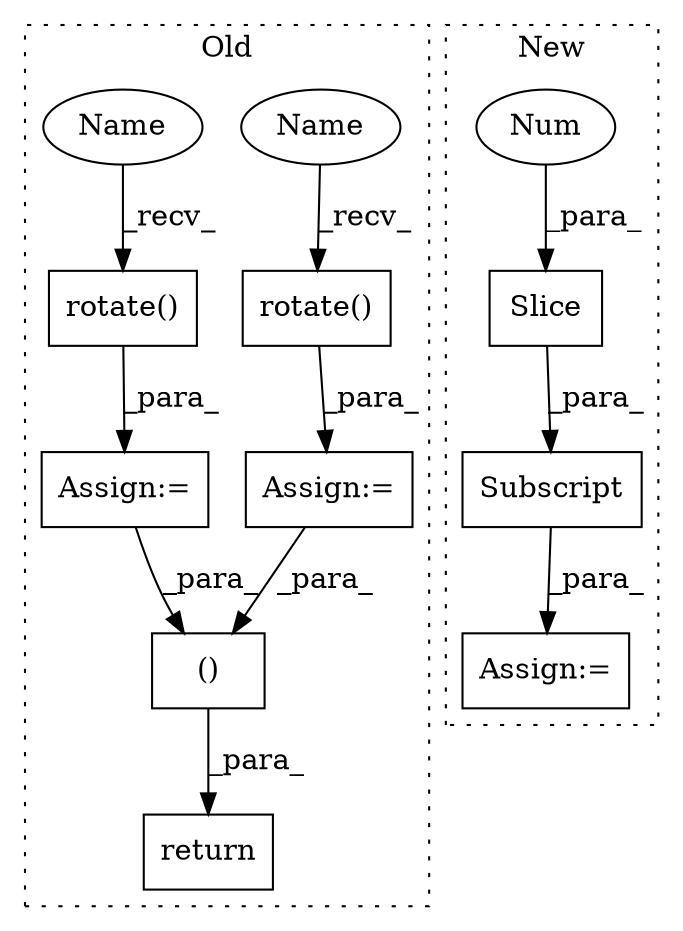 digraph G {
subgraph cluster0 {
1 [label="rotate()" a="75" s="8865,8883" l="9,1" shape="box"];
3 [label="Assign:=" a="68" s="8862" l="3" shape="box"];
4 [label="()" a="54" s="8899" l="4" shape="box"];
5 [label="rotate()" a="75" s="8836,8854" l="9,1" shape="box"];
6 [label="Assign:=" a="68" s="8833" l="3" shape="box"];
7 [label="return" a="93" s="8890" l="7" shape="box"];
11 [label="Name" a="87" s="8865" l="1" shape="ellipse"];
12 [label="Name" a="87" s="8836" l="1" shape="ellipse"];
label = "Old";
style="dotted";
}
subgraph cluster1 {
2 [label="Subscript" a="63" s="14659,0" l="15,0" shape="box"];
8 [label="Slice" a="80" s="14671" l="2" shape="box"];
9 [label="Num" a="76" s="14672" l="1" shape="ellipse"];
10 [label="Assign:=" a="68" s="14643" l="16" shape="box"];
label = "New";
style="dotted";
}
1 -> 3 [label="_para_"];
2 -> 10 [label="_para_"];
3 -> 4 [label="_para_"];
4 -> 7 [label="_para_"];
5 -> 6 [label="_para_"];
6 -> 4 [label="_para_"];
8 -> 2 [label="_para_"];
9 -> 8 [label="_para_"];
11 -> 1 [label="_recv_"];
12 -> 5 [label="_recv_"];
}